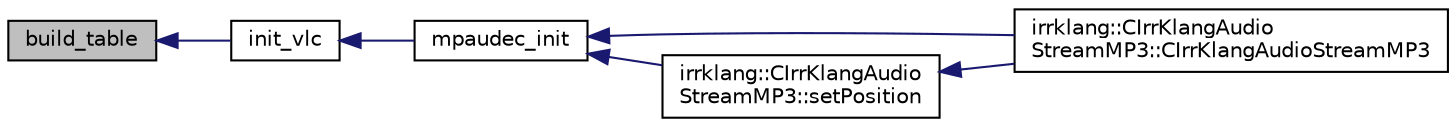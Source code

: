 digraph "build_table"
{
  bgcolor="transparent";
  edge [fontname="Helvetica",fontsize="10",labelfontname="Helvetica",labelfontsize="10"];
  node [fontname="Helvetica",fontsize="10",shape=record];
  rankdir="LR";
  Node1 [label="build_table",height=0.2,width=0.4,color="black", fillcolor="grey75", style="filled", fontcolor="black"];
  Node1 -> Node2 [dir="back",color="midnightblue",fontsize="10",style="solid",fontname="Helvetica"];
  Node2 [label="init_vlc",height=0.2,width=0.4,color="black",URL="$internal_8h.html#a17ce557803d3a49257e6fb289d43dfee"];
  Node2 -> Node3 [dir="back",color="midnightblue",fontsize="10",style="solid",fontname="Helvetica"];
  Node3 [label="mpaudec_init",height=0.2,width=0.4,color="black",URL="$mpaudec_8h.html#a0f2f19b46f286b7a9315b40e46f34227"];
  Node3 -> Node4 [dir="back",color="midnightblue",fontsize="10",style="solid",fontname="Helvetica"];
  Node4 [label="irrklang::CIrrKlangAudio\lStreamMP3::CIrrKlangAudioStreamMP3",height=0.2,width=0.4,color="black",URL="$classirrklang_1_1CIrrKlangAudioStreamMP3.html#aa0525477376ae287275da88a17f4825d"];
  Node3 -> Node5 [dir="back",color="midnightblue",fontsize="10",style="solid",fontname="Helvetica"];
  Node5 [label="irrklang::CIrrKlangAudio\lStreamMP3::setPosition",height=0.2,width=0.4,color="black",URL="$classirrklang_1_1CIrrKlangAudioStreamMP3.html#ae615c171d074153463af08a11118ceaf",tooltip="sets the position of the audio stream. "];
  Node5 -> Node4 [dir="back",color="midnightblue",fontsize="10",style="solid",fontname="Helvetica"];
}
